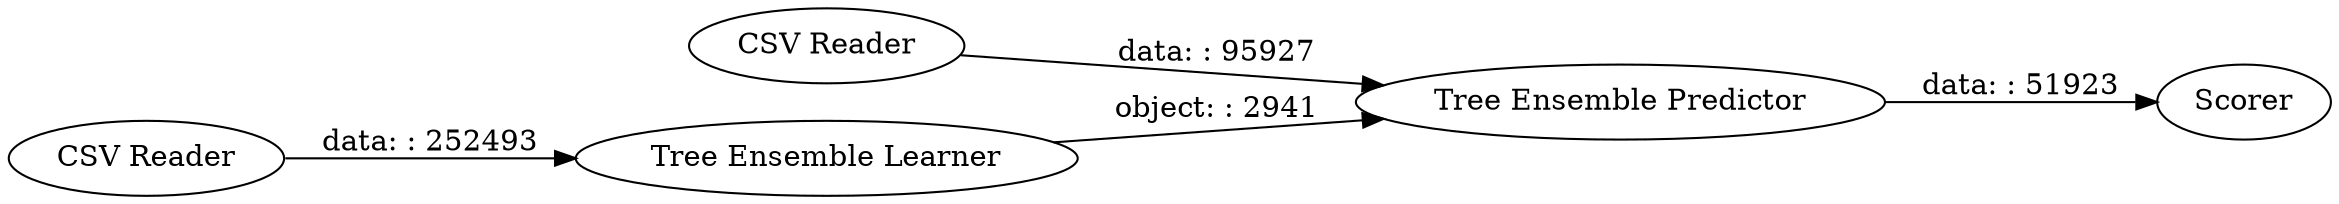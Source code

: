 digraph {
	"-6458745424310767520_112" [label="Tree Ensemble Learner"]
	"-6458745424310767520_2" [label="CSV Reader"]
	"-6458745424310767520_111" [label="Tree Ensemble Predictor"]
	"-6458745424310767520_107" [label=Scorer]
	"-6458745424310767520_1" [label="CSV Reader"]
	"-6458745424310767520_2" -> "-6458745424310767520_112" [label="data: : 252493"]
	"-6458745424310767520_1" -> "-6458745424310767520_111" [label="data: : 95927"]
	"-6458745424310767520_111" -> "-6458745424310767520_107" [label="data: : 51923"]
	"-6458745424310767520_112" -> "-6458745424310767520_111" [label="object: : 2941"]
	rankdir=LR
}
